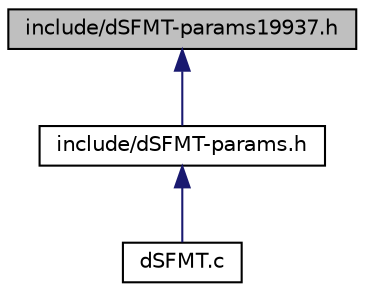 digraph "include/dSFMT-params19937.h"
{
 // INTERACTIVE_SVG=YES
  edge [fontname="Helvetica",fontsize="10",labelfontname="Helvetica",labelfontsize="10"];
  node [fontname="Helvetica",fontsize="10",shape=record];
  Node1 [label="include/dSFMT-params19937.h",height=0.2,width=0.4,color="black", fillcolor="grey75", style="filled", fontcolor="black"];
  Node1 -> Node2 [dir="back",color="midnightblue",fontsize="10",style="solid",fontname="Helvetica"];
  Node2 [label="include/dSFMT-params.h",height=0.2,width=0.4,color="black", fillcolor="white", style="filled",URL="$d_s_f_m_t-params_8h.html"];
  Node2 -> Node3 [dir="back",color="midnightblue",fontsize="10",style="solid",fontname="Helvetica"];
  Node3 [label="dSFMT.c",height=0.2,width=0.4,color="black", fillcolor="white", style="filled",URL="$d_s_f_m_t_8c.html",tooltip="double precision SIMD-oriented Fast Mersenne Twister (dSFMT) based on IEEE 754 format. "];
}
